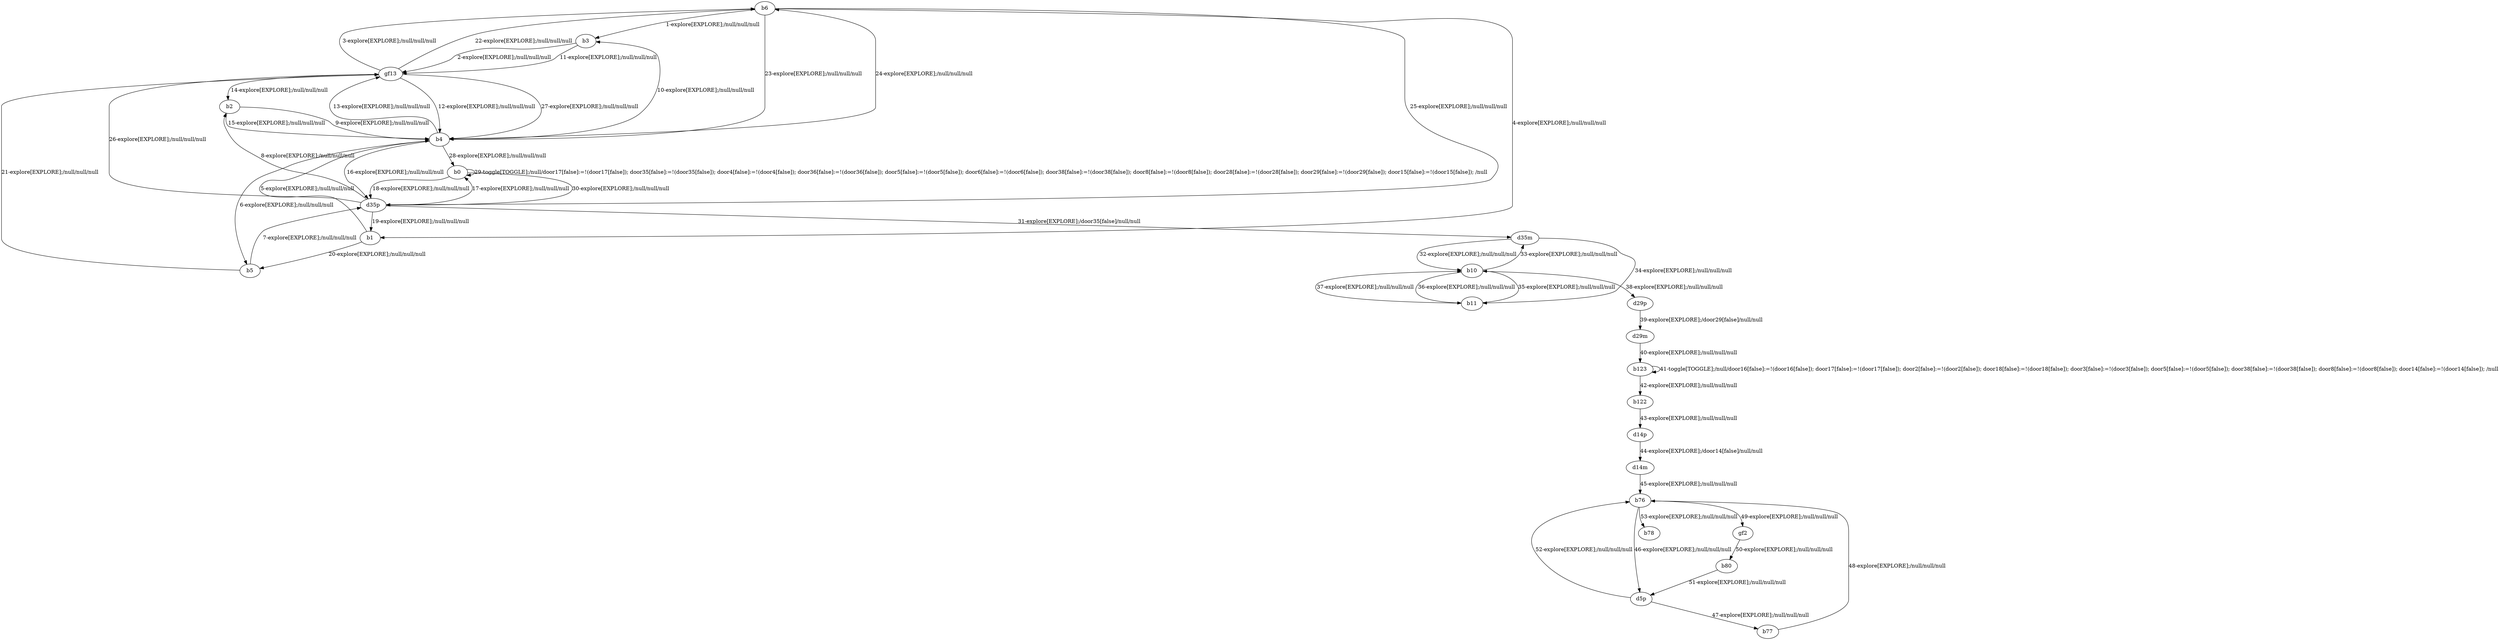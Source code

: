 # Total number of goals covered by this test: 1
# b76 --> b78

digraph g {
"b6" -> "b3" [label = "1-explore[EXPLORE];/null/null/null"];
"b3" -> "gf13" [label = "2-explore[EXPLORE];/null/null/null"];
"gf13" -> "b6" [label = "3-explore[EXPLORE];/null/null/null"];
"b6" -> "b1" [label = "4-explore[EXPLORE];/null/null/null"];
"b1" -> "b4" [label = "5-explore[EXPLORE];/null/null/null"];
"b4" -> "b5" [label = "6-explore[EXPLORE];/null/null/null"];
"b5" -> "d35p" [label = "7-explore[EXPLORE];/null/null/null"];
"d35p" -> "b2" [label = "8-explore[EXPLORE];/null/null/null"];
"b2" -> "b4" [label = "9-explore[EXPLORE];/null/null/null"];
"b4" -> "b3" [label = "10-explore[EXPLORE];/null/null/null"];
"b3" -> "gf13" [label = "11-explore[EXPLORE];/null/null/null"];
"gf13" -> "b4" [label = "12-explore[EXPLORE];/null/null/null"];
"b4" -> "gf13" [label = "13-explore[EXPLORE];/null/null/null"];
"gf13" -> "b2" [label = "14-explore[EXPLORE];/null/null/null"];
"b2" -> "b4" [label = "15-explore[EXPLORE];/null/null/null"];
"b4" -> "d35p" [label = "16-explore[EXPLORE];/null/null/null"];
"d35p" -> "b0" [label = "17-explore[EXPLORE];/null/null/null"];
"b0" -> "d35p" [label = "18-explore[EXPLORE];/null/null/null"];
"d35p" -> "b1" [label = "19-explore[EXPLORE];/null/null/null"];
"b1" -> "b5" [label = "20-explore[EXPLORE];/null/null/null"];
"b5" -> "gf13" [label = "21-explore[EXPLORE];/null/null/null"];
"gf13" -> "b6" [label = "22-explore[EXPLORE];/null/null/null"];
"b6" -> "b4" [label = "23-explore[EXPLORE];/null/null/null"];
"b4" -> "b6" [label = "24-explore[EXPLORE];/null/null/null"];
"b6" -> "d35p" [label = "25-explore[EXPLORE];/null/null/null"];
"d35p" -> "gf13" [label = "26-explore[EXPLORE];/null/null/null"];
"gf13" -> "b4" [label = "27-explore[EXPLORE];/null/null/null"];
"b4" -> "b0" [label = "28-explore[EXPLORE];/null/null/null"];
"b0" -> "b0" [label = "29-toggle[TOGGLE];/null/door17[false]:=!(door17[false]); door35[false]:=!(door35[false]); door4[false]:=!(door4[false]); door36[false]:=!(door36[false]); door5[false]:=!(door5[false]); door6[false]:=!(door6[false]); door38[false]:=!(door38[false]); door8[false]:=!(door8[false]); door28[false]:=!(door28[false]); door29[false]:=!(door29[false]); door15[false]:=!(door15[false]); /null"];
"b0" -> "d35p" [label = "30-explore[EXPLORE];/null/null/null"];
"d35p" -> "d35m" [label = "31-explore[EXPLORE];/door35[false]/null/null"];
"d35m" -> "b10" [label = "32-explore[EXPLORE];/null/null/null"];
"b10" -> "d35m" [label = "33-explore[EXPLORE];/null/null/null"];
"d35m" -> "b11" [label = "34-explore[EXPLORE];/null/null/null"];
"b11" -> "b10" [label = "35-explore[EXPLORE];/null/null/null"];
"b10" -> "b11" [label = "36-explore[EXPLORE];/null/null/null"];
"b11" -> "b10" [label = "37-explore[EXPLORE];/null/null/null"];
"b10" -> "d29p" [label = "38-explore[EXPLORE];/null/null/null"];
"d29p" -> "d29m" [label = "39-explore[EXPLORE];/door29[false]/null/null"];
"d29m" -> "b123" [label = "40-explore[EXPLORE];/null/null/null"];
"b123" -> "b123" [label = "41-toggle[TOGGLE];/null/door16[false]:=!(door16[false]); door17[false]:=!(door17[false]); door2[false]:=!(door2[false]); door18[false]:=!(door18[false]); door3[false]:=!(door3[false]); door5[false]:=!(door5[false]); door38[false]:=!(door38[false]); door8[false]:=!(door8[false]); door14[false]:=!(door14[false]); /null"];
"b123" -> "b122" [label = "42-explore[EXPLORE];/null/null/null"];
"b122" -> "d14p" [label = "43-explore[EXPLORE];/null/null/null"];
"d14p" -> "d14m" [label = "44-explore[EXPLORE];/door14[false]/null/null"];
"d14m" -> "b76" [label = "45-explore[EXPLORE];/null/null/null"];
"b76" -> "d5p" [label = "46-explore[EXPLORE];/null/null/null"];
"d5p" -> "b77" [label = "47-explore[EXPLORE];/null/null/null"];
"b77" -> "b76" [label = "48-explore[EXPLORE];/null/null/null"];
"b76" -> "gf2" [label = "49-explore[EXPLORE];/null/null/null"];
"gf2" -> "b80" [label = "50-explore[EXPLORE];/null/null/null"];
"b80" -> "d5p" [label = "51-explore[EXPLORE];/null/null/null"];
"d5p" -> "b76" [label = "52-explore[EXPLORE];/null/null/null"];
"b76" -> "b78" [label = "53-explore[EXPLORE];/null/null/null"];
}